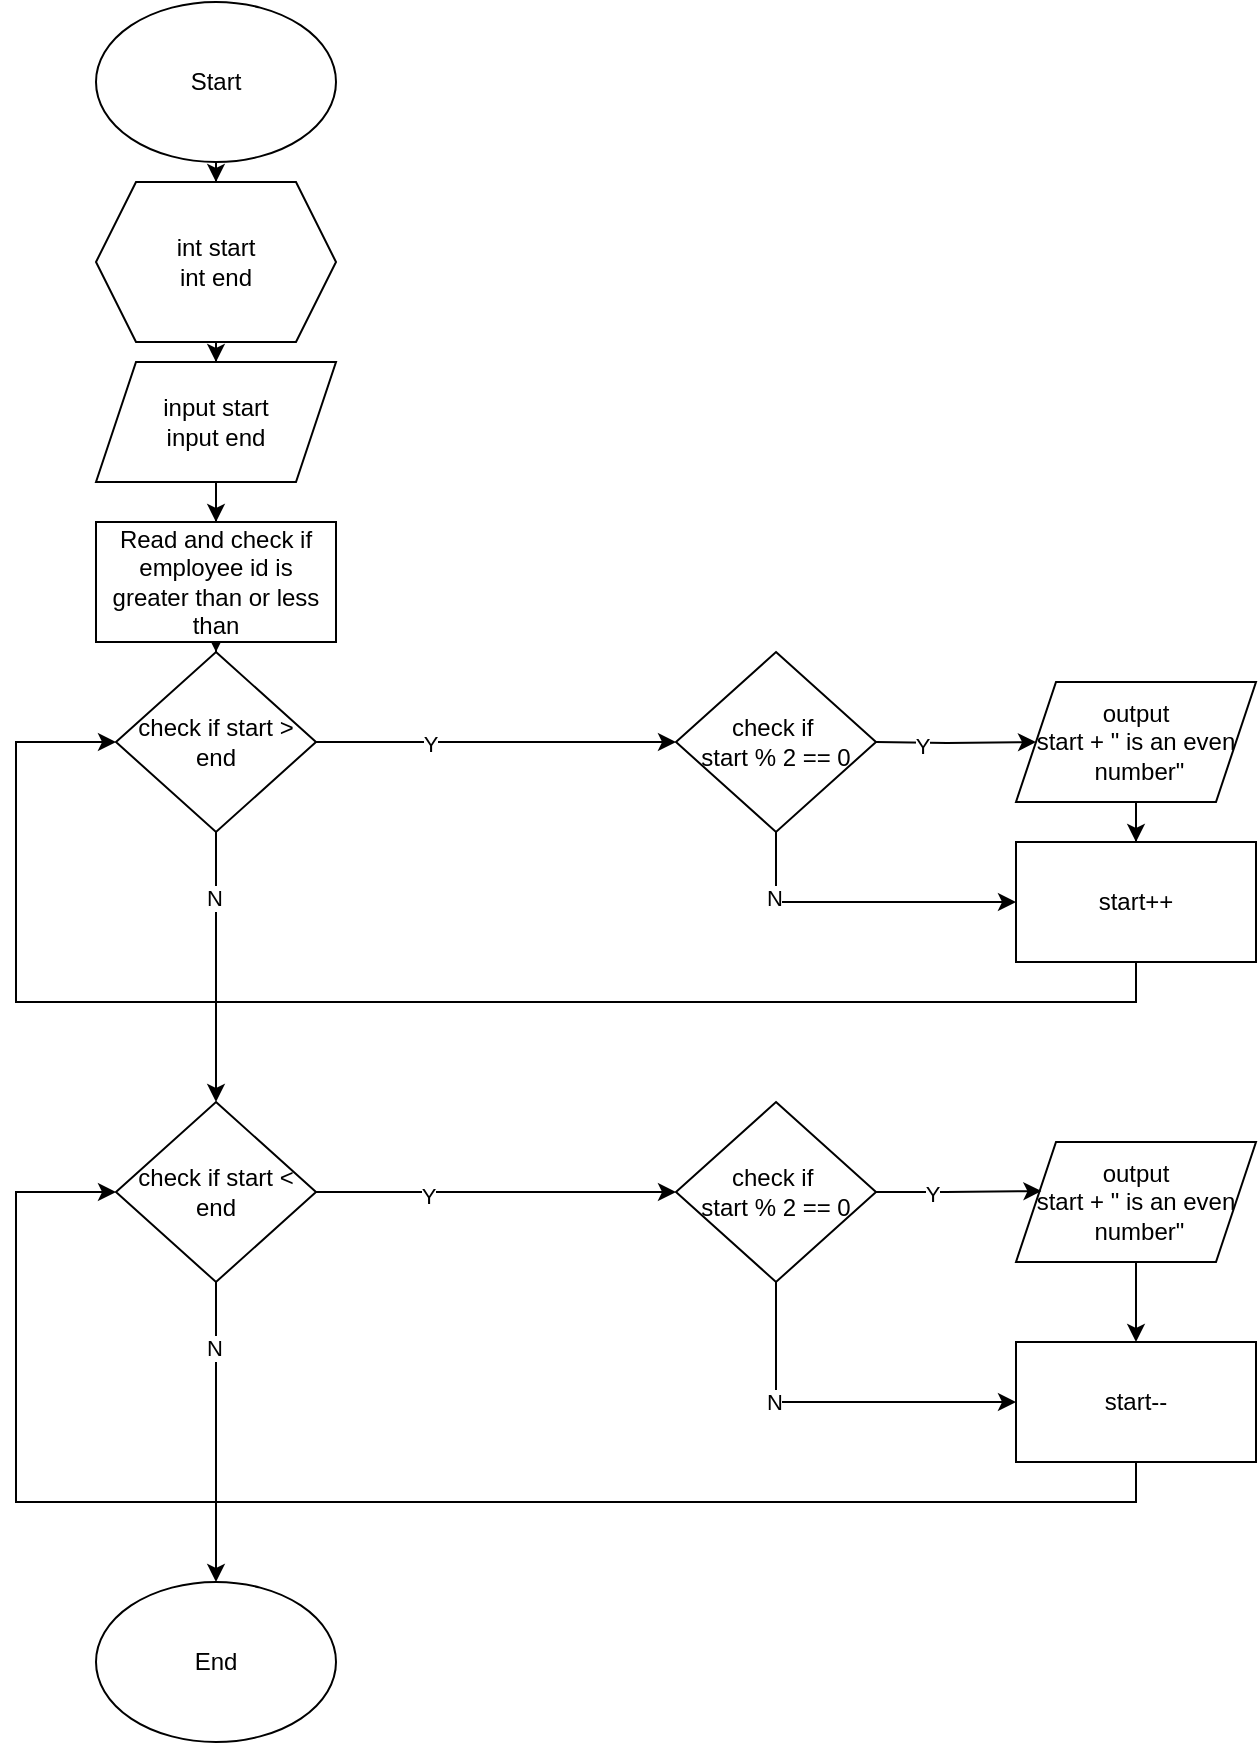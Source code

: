 <mxfile version="24.7.16">
  <diagram name="Page-1" id="8fzqKV2u-WhZaq7oLDez">
    <mxGraphModel dx="1687" dy="908" grid="1" gridSize="10" guides="1" tooltips="1" connect="1" arrows="1" fold="1" page="1" pageScale="1" pageWidth="850" pageHeight="1100" math="0" shadow="0">
      <root>
        <mxCell id="0" />
        <mxCell id="1" parent="0" />
        <mxCell id="bTxyfHzhZM5aTtaOfe-Z-3" value="" style="edgeStyle=orthogonalEdgeStyle;rounded=0;orthogonalLoop=1;jettySize=auto;html=1;" edge="1" parent="1" source="bTxyfHzhZM5aTtaOfe-Z-1" target="bTxyfHzhZM5aTtaOfe-Z-2">
          <mxGeometry relative="1" as="geometry" />
        </mxCell>
        <mxCell id="bTxyfHzhZM5aTtaOfe-Z-1" value="Start" style="ellipse;whiteSpace=wrap;html=1;" vertex="1" parent="1">
          <mxGeometry x="80" y="10" width="120" height="80" as="geometry" />
        </mxCell>
        <mxCell id="bTxyfHzhZM5aTtaOfe-Z-5" value="" style="edgeStyle=orthogonalEdgeStyle;rounded=0;orthogonalLoop=1;jettySize=auto;html=1;" edge="1" parent="1" source="bTxyfHzhZM5aTtaOfe-Z-2" target="bTxyfHzhZM5aTtaOfe-Z-4">
          <mxGeometry relative="1" as="geometry" />
        </mxCell>
        <mxCell id="bTxyfHzhZM5aTtaOfe-Z-2" value="int start&lt;div&gt;int end&lt;/div&gt;" style="shape=hexagon;perimeter=hexagonPerimeter2;whiteSpace=wrap;html=1;fixedSize=1;" vertex="1" parent="1">
          <mxGeometry x="80" y="100" width="120" height="80" as="geometry" />
        </mxCell>
        <mxCell id="bTxyfHzhZM5aTtaOfe-Z-7" value="" style="edgeStyle=orthogonalEdgeStyle;rounded=0;orthogonalLoop=1;jettySize=auto;html=1;" edge="1" parent="1" source="bTxyfHzhZM5aTtaOfe-Z-4" target="bTxyfHzhZM5aTtaOfe-Z-6">
          <mxGeometry relative="1" as="geometry" />
        </mxCell>
        <mxCell id="bTxyfHzhZM5aTtaOfe-Z-4" value="input start&lt;div&gt;input end&lt;/div&gt;" style="shape=parallelogram;perimeter=parallelogramPerimeter;whiteSpace=wrap;html=1;fixedSize=1;" vertex="1" parent="1">
          <mxGeometry x="80" y="190" width="120" height="60" as="geometry" />
        </mxCell>
        <mxCell id="bTxyfHzhZM5aTtaOfe-Z-9" value="" style="edgeStyle=orthogonalEdgeStyle;rounded=0;orthogonalLoop=1;jettySize=auto;html=1;" edge="1" parent="1" source="bTxyfHzhZM5aTtaOfe-Z-6" target="bTxyfHzhZM5aTtaOfe-Z-8">
          <mxGeometry relative="1" as="geometry" />
        </mxCell>
        <mxCell id="bTxyfHzhZM5aTtaOfe-Z-6" value="Read and check if employee id is greater than or less than" style="whiteSpace=wrap;html=1;" vertex="1" parent="1">
          <mxGeometry x="80" y="270" width="120" height="60" as="geometry" />
        </mxCell>
        <mxCell id="bTxyfHzhZM5aTtaOfe-Z-11" value="" style="edgeStyle=orthogonalEdgeStyle;rounded=0;orthogonalLoop=1;jettySize=auto;html=1;" edge="1" parent="1" source="bTxyfHzhZM5aTtaOfe-Z-8" target="bTxyfHzhZM5aTtaOfe-Z-10">
          <mxGeometry relative="1" as="geometry" />
        </mxCell>
        <mxCell id="bTxyfHzhZM5aTtaOfe-Z-12" value="Y" style="edgeLabel;html=1;align=center;verticalAlign=middle;resizable=0;points=[];" vertex="1" connectable="0" parent="bTxyfHzhZM5aTtaOfe-Z-11">
          <mxGeometry x="-0.371" y="-1" relative="1" as="geometry">
            <mxPoint as="offset" />
          </mxGeometry>
        </mxCell>
        <mxCell id="bTxyfHzhZM5aTtaOfe-Z-40" value="" style="edgeStyle=orthogonalEdgeStyle;rounded=0;orthogonalLoop=1;jettySize=auto;html=1;" edge="1" parent="1" source="bTxyfHzhZM5aTtaOfe-Z-8" target="bTxyfHzhZM5aTtaOfe-Z-38">
          <mxGeometry relative="1" as="geometry" />
        </mxCell>
        <mxCell id="bTxyfHzhZM5aTtaOfe-Z-42" value="N" style="edgeLabel;html=1;align=center;verticalAlign=middle;resizable=0;points=[];" vertex="1" connectable="0" parent="bTxyfHzhZM5aTtaOfe-Z-40">
          <mxGeometry x="-0.52" y="-1" relative="1" as="geometry">
            <mxPoint as="offset" />
          </mxGeometry>
        </mxCell>
        <mxCell id="bTxyfHzhZM5aTtaOfe-Z-8" value="check if start &amp;gt; end" style="rhombus;whiteSpace=wrap;html=1;" vertex="1" parent="1">
          <mxGeometry x="90" y="335" width="100" height="90" as="geometry" />
        </mxCell>
        <mxCell id="bTxyfHzhZM5aTtaOfe-Z-14" value="" style="edgeStyle=orthogonalEdgeStyle;rounded=0;orthogonalLoop=1;jettySize=auto;html=1;" edge="1" parent="1" target="bTxyfHzhZM5aTtaOfe-Z-13">
          <mxGeometry relative="1" as="geometry">
            <mxPoint x="470" y="380" as="sourcePoint" />
          </mxGeometry>
        </mxCell>
        <mxCell id="bTxyfHzhZM5aTtaOfe-Z-15" value="Y" style="edgeLabel;html=1;align=center;verticalAlign=middle;resizable=0;points=[];" vertex="1" connectable="0" parent="bTxyfHzhZM5aTtaOfe-Z-14">
          <mxGeometry x="-0.43" y="-1" relative="1" as="geometry">
            <mxPoint as="offset" />
          </mxGeometry>
        </mxCell>
        <mxCell id="bTxyfHzhZM5aTtaOfe-Z-45" style="edgeStyle=orthogonalEdgeStyle;rounded=0;orthogonalLoop=1;jettySize=auto;html=1;entryX=0;entryY=0.5;entryDx=0;entryDy=0;" edge="1" parent="1" source="bTxyfHzhZM5aTtaOfe-Z-10" target="bTxyfHzhZM5aTtaOfe-Z-18">
          <mxGeometry relative="1" as="geometry">
            <mxPoint x="420" y="460" as="targetPoint" />
            <Array as="points">
              <mxPoint x="420" y="460" />
            </Array>
          </mxGeometry>
        </mxCell>
        <mxCell id="bTxyfHzhZM5aTtaOfe-Z-59" value="N" style="edgeLabel;html=1;align=center;verticalAlign=middle;resizable=0;points=[];" vertex="1" connectable="0" parent="bTxyfHzhZM5aTtaOfe-Z-45">
          <mxGeometry x="-0.579" y="-1" relative="1" as="geometry">
            <mxPoint as="offset" />
          </mxGeometry>
        </mxCell>
        <mxCell id="bTxyfHzhZM5aTtaOfe-Z-10" value="check if&amp;nbsp;&lt;div&gt;start % 2 == 0&lt;/div&gt;" style="rhombus;whiteSpace=wrap;html=1;" vertex="1" parent="1">
          <mxGeometry x="370" y="335" width="100" height="90" as="geometry" />
        </mxCell>
        <mxCell id="bTxyfHzhZM5aTtaOfe-Z-19" value="" style="edgeStyle=orthogonalEdgeStyle;rounded=0;orthogonalLoop=1;jettySize=auto;html=1;" edge="1" parent="1" source="bTxyfHzhZM5aTtaOfe-Z-13" target="bTxyfHzhZM5aTtaOfe-Z-18">
          <mxGeometry relative="1" as="geometry" />
        </mxCell>
        <mxCell id="bTxyfHzhZM5aTtaOfe-Z-13" value="output&lt;br&gt;&lt;div&gt;&lt;span style=&quot;background-color: initial;&quot;&gt;start +&amp;nbsp;&lt;/span&gt;&quot; is an even&lt;/div&gt;&lt;div&gt;&amp;nbsp;number&quot;&lt;/div&gt;" style="shape=parallelogram;perimeter=parallelogramPerimeter;whiteSpace=wrap;html=1;fixedSize=1;" vertex="1" parent="1">
          <mxGeometry x="540" y="350" width="120" height="60" as="geometry" />
        </mxCell>
        <mxCell id="bTxyfHzhZM5aTtaOfe-Z-56" style="edgeStyle=orthogonalEdgeStyle;rounded=0;orthogonalLoop=1;jettySize=auto;html=1;entryX=0;entryY=0.5;entryDx=0;entryDy=0;" edge="1" parent="1" source="bTxyfHzhZM5aTtaOfe-Z-18" target="bTxyfHzhZM5aTtaOfe-Z-8">
          <mxGeometry relative="1" as="geometry">
            <mxPoint x="40" y="370" as="targetPoint" />
            <Array as="points">
              <mxPoint x="600" y="510" />
              <mxPoint x="40" y="510" />
              <mxPoint x="40" y="380" />
            </Array>
          </mxGeometry>
        </mxCell>
        <mxCell id="bTxyfHzhZM5aTtaOfe-Z-18" value="start++" style="whiteSpace=wrap;html=1;" vertex="1" parent="1">
          <mxGeometry x="540" y="430" width="120" height="60" as="geometry" />
        </mxCell>
        <mxCell id="bTxyfHzhZM5aTtaOfe-Z-36" style="edgeStyle=orthogonalEdgeStyle;rounded=0;orthogonalLoop=1;jettySize=auto;html=1;entryX=0;entryY=0.5;entryDx=0;entryDy=0;" edge="1" parent="1" source="bTxyfHzhZM5aTtaOfe-Z-23" target="bTxyfHzhZM5aTtaOfe-Z-34">
          <mxGeometry relative="1" as="geometry">
            <mxPoint x="420" y="720" as="targetPoint" />
            <Array as="points">
              <mxPoint x="420" y="710" />
            </Array>
          </mxGeometry>
        </mxCell>
        <mxCell id="bTxyfHzhZM5aTtaOfe-Z-60" value="N" style="edgeLabel;html=1;align=center;verticalAlign=middle;resizable=0;points=[];" vertex="1" connectable="0" parent="bTxyfHzhZM5aTtaOfe-Z-36">
          <mxGeometry x="-0.333" y="-1" relative="1" as="geometry">
            <mxPoint x="-1" y="-1" as="offset" />
          </mxGeometry>
        </mxCell>
        <mxCell id="bTxyfHzhZM5aTtaOfe-Z-23" value="check if&amp;nbsp;&lt;div&gt;start % 2 == 0&lt;/div&gt;" style="rhombus;whiteSpace=wrap;html=1;" vertex="1" parent="1">
          <mxGeometry x="370" y="560" width="100" height="90" as="geometry" />
        </mxCell>
        <mxCell id="bTxyfHzhZM5aTtaOfe-Z-35" style="edgeStyle=orthogonalEdgeStyle;rounded=0;orthogonalLoop=1;jettySize=auto;html=1;entryX=0.5;entryY=0;entryDx=0;entryDy=0;" edge="1" parent="1" source="bTxyfHzhZM5aTtaOfe-Z-30" target="bTxyfHzhZM5aTtaOfe-Z-34">
          <mxGeometry relative="1" as="geometry" />
        </mxCell>
        <mxCell id="bTxyfHzhZM5aTtaOfe-Z-30" value="output&lt;br&gt;&lt;div&gt;&lt;span style=&quot;background-color: initial;&quot;&gt;start +&amp;nbsp;&lt;/span&gt;&quot; is an even&lt;/div&gt;&lt;div&gt;&amp;nbsp;number&quot;&lt;/div&gt;" style="shape=parallelogram;perimeter=parallelogramPerimeter;whiteSpace=wrap;html=1;fixedSize=1;" vertex="1" parent="1">
          <mxGeometry x="540" y="580" width="120" height="60" as="geometry" />
        </mxCell>
        <mxCell id="bTxyfHzhZM5aTtaOfe-Z-32" style="edgeStyle=orthogonalEdgeStyle;rounded=0;orthogonalLoop=1;jettySize=auto;html=1;entryX=0.106;entryY=0.409;entryDx=0;entryDy=0;entryPerimeter=0;" edge="1" parent="1" source="bTxyfHzhZM5aTtaOfe-Z-23" target="bTxyfHzhZM5aTtaOfe-Z-30">
          <mxGeometry relative="1" as="geometry" />
        </mxCell>
        <mxCell id="bTxyfHzhZM5aTtaOfe-Z-33" value="Y" style="edgeLabel;html=1;align=center;verticalAlign=middle;resizable=0;points=[];" vertex="1" connectable="0" parent="bTxyfHzhZM5aTtaOfe-Z-32">
          <mxGeometry x="-0.326" y="-1" relative="1" as="geometry">
            <mxPoint as="offset" />
          </mxGeometry>
        </mxCell>
        <mxCell id="bTxyfHzhZM5aTtaOfe-Z-54" style="edgeStyle=orthogonalEdgeStyle;rounded=0;orthogonalLoop=1;jettySize=auto;html=1;entryX=0;entryY=0.5;entryDx=0;entryDy=0;" edge="1" parent="1" source="bTxyfHzhZM5aTtaOfe-Z-34" target="bTxyfHzhZM5aTtaOfe-Z-38">
          <mxGeometry relative="1" as="geometry">
            <mxPoint x="40" y="560" as="targetPoint" />
            <Array as="points">
              <mxPoint x="600" y="760" />
              <mxPoint x="40" y="760" />
              <mxPoint x="40" y="605" />
            </Array>
          </mxGeometry>
        </mxCell>
        <mxCell id="bTxyfHzhZM5aTtaOfe-Z-34" value="start--" style="whiteSpace=wrap;html=1;" vertex="1" parent="1">
          <mxGeometry x="540" y="680" width="120" height="60" as="geometry" />
        </mxCell>
        <mxCell id="bTxyfHzhZM5aTtaOfe-Z-41" value="" style="edgeStyle=orthogonalEdgeStyle;rounded=0;orthogonalLoop=1;jettySize=auto;html=1;" edge="1" parent="1" source="bTxyfHzhZM5aTtaOfe-Z-38" target="bTxyfHzhZM5aTtaOfe-Z-23">
          <mxGeometry relative="1" as="geometry" />
        </mxCell>
        <mxCell id="bTxyfHzhZM5aTtaOfe-Z-51" value="Y" style="edgeLabel;html=1;align=center;verticalAlign=middle;resizable=0;points=[];" vertex="1" connectable="0" parent="bTxyfHzhZM5aTtaOfe-Z-41">
          <mxGeometry x="-0.383" y="-2" relative="1" as="geometry">
            <mxPoint as="offset" />
          </mxGeometry>
        </mxCell>
        <mxCell id="bTxyfHzhZM5aTtaOfe-Z-47" value="" style="edgeStyle=orthogonalEdgeStyle;rounded=0;orthogonalLoop=1;jettySize=auto;html=1;entryX=0.5;entryY=0;entryDx=0;entryDy=0;" edge="1" parent="1" source="bTxyfHzhZM5aTtaOfe-Z-38" target="bTxyfHzhZM5aTtaOfe-Z-53">
          <mxGeometry relative="1" as="geometry">
            <mxPoint x="140" y="685" as="targetPoint" />
          </mxGeometry>
        </mxCell>
        <mxCell id="bTxyfHzhZM5aTtaOfe-Z-57" value="N" style="edgeLabel;html=1;align=center;verticalAlign=middle;resizable=0;points=[];" vertex="1" connectable="0" parent="bTxyfHzhZM5aTtaOfe-Z-47">
          <mxGeometry x="-0.562" y="-1" relative="1" as="geometry">
            <mxPoint as="offset" />
          </mxGeometry>
        </mxCell>
        <mxCell id="bTxyfHzhZM5aTtaOfe-Z-38" value="check if start &amp;lt;&lt;div&gt;end&lt;/div&gt;" style="rhombus;whiteSpace=wrap;html=1;" vertex="1" parent="1">
          <mxGeometry x="90" y="560" width="100" height="90" as="geometry" />
        </mxCell>
        <mxCell id="bTxyfHzhZM5aTtaOfe-Z-53" value="End" style="ellipse;whiteSpace=wrap;html=1;" vertex="1" parent="1">
          <mxGeometry x="80" y="800" width="120" height="80" as="geometry" />
        </mxCell>
      </root>
    </mxGraphModel>
  </diagram>
</mxfile>
